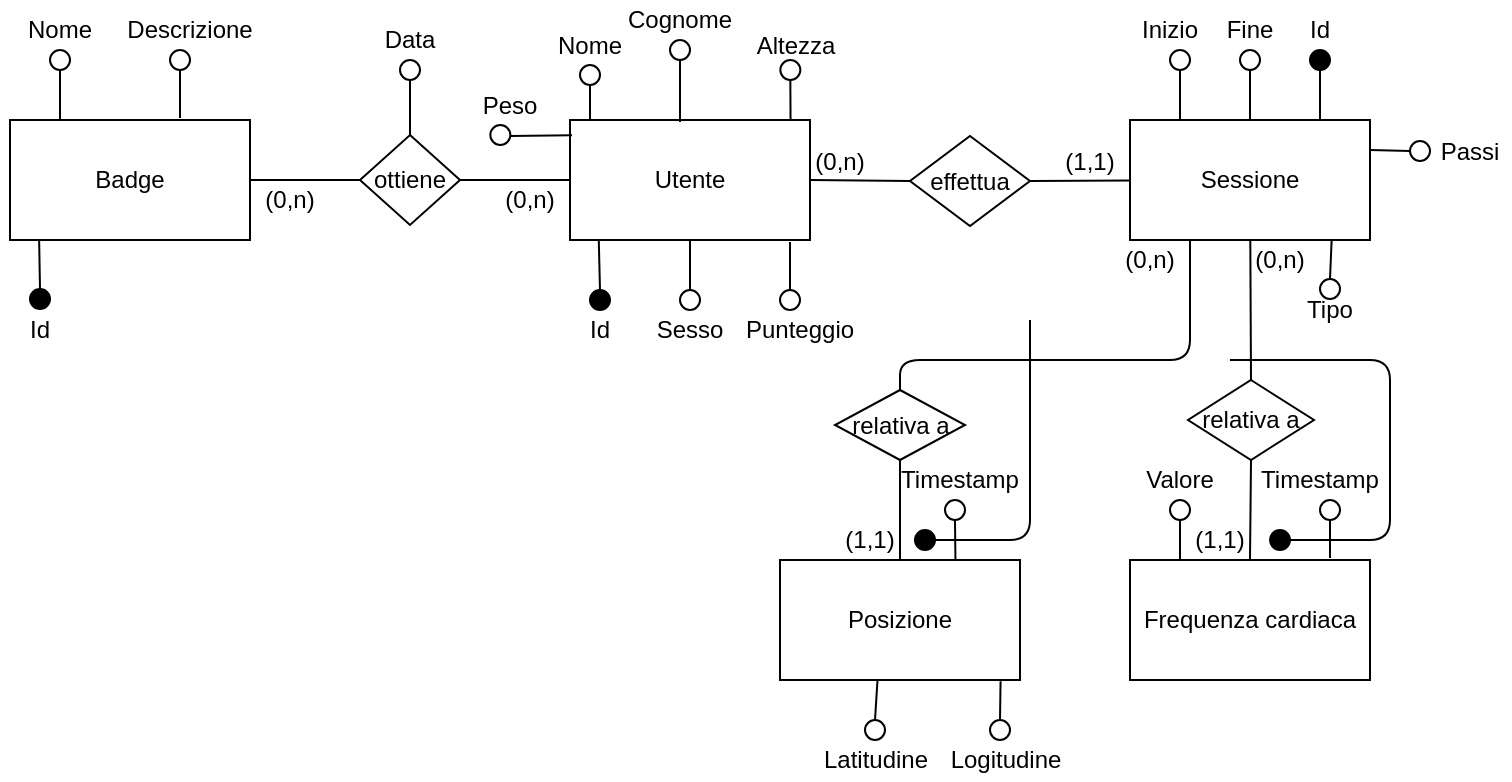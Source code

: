 <mxfile version="11.0.2" type="device"><diagram id="_ciZYbYBdOtLxQyPReFF" name="Page-1"><mxGraphModel dx="723" dy="403" grid="1" gridSize="10" guides="1" tooltips="1" connect="1" arrows="1" fold="1" page="1" pageScale="1" pageWidth="827" pageHeight="1169" math="0" shadow="0"><root><mxCell id="0"/><mxCell id="1" parent="0"/><mxCell id="Wx7xRdxi2Al4mISyVGjn-1" value="Utente" style="rounded=0;whiteSpace=wrap;html=1;" vertex="1" parent="1"><mxGeometry x="290" y="170" width="120" height="60" as="geometry"/></mxCell><mxCell id="Wx7xRdxi2Al4mISyVGjn-2" value="" style="ellipse;whiteSpace=wrap;html=1;aspect=fixed;" vertex="1" parent="1"><mxGeometry x="295" y="142.5" width="10" height="10" as="geometry"/></mxCell><mxCell id="Wx7xRdxi2Al4mISyVGjn-7" value="Nome" style="text;html=1;strokeColor=none;fillColor=none;align=center;verticalAlign=middle;whiteSpace=wrap;rounded=0;" vertex="1" parent="1"><mxGeometry x="280" y="122.5" width="40" height="20" as="geometry"/></mxCell><mxCell id="Wx7xRdxi2Al4mISyVGjn-9" value="Cognome" style="text;html=1;strokeColor=none;fillColor=none;align=center;verticalAlign=middle;whiteSpace=wrap;rounded=0;" vertex="1" parent="1"><mxGeometry x="325" y="110" width="40" height="20" as="geometry"/></mxCell><mxCell id="Wx7xRdxi2Al4mISyVGjn-10" value="" style="ellipse;whiteSpace=wrap;html=1;aspect=fixed;" vertex="1" parent="1"><mxGeometry x="340" y="130" width="10" height="10" as="geometry"/></mxCell><mxCell id="Wx7xRdxi2Al4mISyVGjn-12" value="" style="endArrow=none;html=1;entryX=0.5;entryY=1;entryDx=0;entryDy=0;" edge="1" parent="1" target="Wx7xRdxi2Al4mISyVGjn-2"><mxGeometry width="50" height="50" relative="1" as="geometry"><mxPoint x="300" y="170" as="sourcePoint"/><mxPoint x="445" y="120" as="targetPoint"/></mxGeometry></mxCell><mxCell id="Wx7xRdxi2Al4mISyVGjn-13" value="" style="endArrow=none;html=1;entryX=0.5;entryY=1;entryDx=0;entryDy=0;" edge="1" parent="1" target="Wx7xRdxi2Al4mISyVGjn-10"><mxGeometry width="50" height="50" relative="1" as="geometry"><mxPoint x="345" y="171" as="sourcePoint"/><mxPoint x="309.595" y="150" as="targetPoint"/></mxGeometry></mxCell><mxCell id="Wx7xRdxi2Al4mISyVGjn-14" value="Id" style="text;html=1;strokeColor=none;fillColor=none;align=center;verticalAlign=middle;whiteSpace=wrap;rounded=0;" vertex="1" parent="1"><mxGeometry x="285" y="265" width="40" height="20" as="geometry"/></mxCell><mxCell id="Wx7xRdxi2Al4mISyVGjn-15" value="Sesso" style="text;html=1;strokeColor=none;fillColor=none;align=center;verticalAlign=middle;whiteSpace=wrap;rounded=0;" vertex="1" parent="1"><mxGeometry x="330" y="265" width="40" height="20" as="geometry"/></mxCell><mxCell id="Wx7xRdxi2Al4mISyVGjn-16" value="Punteggio" style="text;html=1;strokeColor=none;fillColor=none;align=center;verticalAlign=middle;whiteSpace=wrap;rounded=0;" vertex="1" parent="1"><mxGeometry x="385" y="265" width="40" height="20" as="geometry"/></mxCell><mxCell id="Wx7xRdxi2Al4mISyVGjn-17" value="" style="ellipse;whiteSpace=wrap;html=1;aspect=fixed;fillColor=#000000;" vertex="1" parent="1"><mxGeometry x="300" y="255" width="10" height="10" as="geometry"/></mxCell><mxCell id="Wx7xRdxi2Al4mISyVGjn-18" value="" style="ellipse;whiteSpace=wrap;html=1;aspect=fixed;" vertex="1" parent="1"><mxGeometry x="345" y="255" width="10" height="10" as="geometry"/></mxCell><mxCell id="Wx7xRdxi2Al4mISyVGjn-19" value="" style="ellipse;whiteSpace=wrap;html=1;aspect=fixed;" vertex="1" parent="1"><mxGeometry x="395" y="255" width="10" height="10" as="geometry"/></mxCell><mxCell id="Wx7xRdxi2Al4mISyVGjn-20" value="" style="endArrow=none;html=1;exitX=0.5;exitY=0;exitDx=0;exitDy=0;entryX=0.12;entryY=1.008;entryDx=0;entryDy=0;entryPerimeter=0;" edge="1" parent="1" source="Wx7xRdxi2Al4mISyVGjn-17" target="Wx7xRdxi2Al4mISyVGjn-1"><mxGeometry width="50" height="50" relative="1" as="geometry"><mxPoint x="235" y="270" as="sourcePoint"/><mxPoint x="306" y="232" as="targetPoint"/></mxGeometry></mxCell><mxCell id="Wx7xRdxi2Al4mISyVGjn-21" value="" style="endArrow=none;html=1;exitX=0.5;exitY=0;exitDx=0;exitDy=0;" edge="1" parent="1" source="Wx7xRdxi2Al4mISyVGjn-18" target="Wx7xRdxi2Al4mISyVGjn-1"><mxGeometry width="50" height="50" relative="1" as="geometry"><mxPoint x="235" y="280" as="sourcePoint"/><mxPoint x="285" y="230" as="targetPoint"/></mxGeometry></mxCell><mxCell id="Wx7xRdxi2Al4mISyVGjn-22" value="" style="endArrow=none;html=1;exitX=0.5;exitY=0;exitDx=0;exitDy=0;" edge="1" parent="1" source="Wx7xRdxi2Al4mISyVGjn-19"><mxGeometry width="50" height="50" relative="1" as="geometry"><mxPoint x="425" y="280" as="sourcePoint"/><mxPoint x="400" y="231" as="targetPoint"/></mxGeometry></mxCell><mxCell id="Wx7xRdxi2Al4mISyVGjn-23" value="Badge" style="rounded=0;whiteSpace=wrap;html=1;fillColor=#FFFFFF;" vertex="1" parent="1"><mxGeometry x="10" y="170" width="120" height="60" as="geometry"/></mxCell><mxCell id="Wx7xRdxi2Al4mISyVGjn-24" value="ottiene" style="rhombus;whiteSpace=wrap;html=1;fillColor=#FFFFFF;" vertex="1" parent="1"><mxGeometry x="185" y="177.5" width="50" height="45" as="geometry"/></mxCell><mxCell id="Wx7xRdxi2Al4mISyVGjn-25" value="" style="endArrow=none;html=1;exitX=1;exitY=0.5;exitDx=0;exitDy=0;entryX=0;entryY=0.5;entryDx=0;entryDy=0;" edge="1" parent="1" source="Wx7xRdxi2Al4mISyVGjn-23" target="Wx7xRdxi2Al4mISyVGjn-24"><mxGeometry width="50" height="50" relative="1" as="geometry"><mxPoint x="140" y="260" as="sourcePoint"/><mxPoint x="190" y="210" as="targetPoint"/></mxGeometry></mxCell><mxCell id="Wx7xRdxi2Al4mISyVGjn-26" value="" style="endArrow=none;html=1;entryX=0;entryY=0.5;entryDx=0;entryDy=0;exitX=1;exitY=0.5;exitDx=0;exitDy=0;" edge="1" parent="1" source="Wx7xRdxi2Al4mISyVGjn-24" target="Wx7xRdxi2Al4mISyVGjn-1"><mxGeometry width="50" height="50" relative="1" as="geometry"><mxPoint x="220" y="260" as="sourcePoint"/><mxPoint x="270" y="210" as="targetPoint"/></mxGeometry></mxCell><mxCell id="Wx7xRdxi2Al4mISyVGjn-27" value="(0,n)" style="text;html=1;strokeColor=none;fillColor=none;align=center;verticalAlign=middle;whiteSpace=wrap;rounded=0;" vertex="1" parent="1"><mxGeometry x="130" y="200" width="40" height="20" as="geometry"/></mxCell><mxCell id="Wx7xRdxi2Al4mISyVGjn-28" value="(0,n)" style="text;html=1;strokeColor=none;fillColor=none;align=center;verticalAlign=middle;whiteSpace=wrap;rounded=0;" vertex="1" parent="1"><mxGeometry x="250" y="200" width="40" height="20" as="geometry"/></mxCell><mxCell id="Wx7xRdxi2Al4mISyVGjn-29" value="" style="ellipse;whiteSpace=wrap;html=1;aspect=fixed;fillColor=#000000;" vertex="1" parent="1"><mxGeometry x="20" y="254.5" width="10" height="10" as="geometry"/></mxCell><mxCell id="Wx7xRdxi2Al4mISyVGjn-30" value="" style="endArrow=none;html=1;exitX=0.5;exitY=0;exitDx=0;exitDy=0;entryX=0.12;entryY=1.008;entryDx=0;entryDy=0;entryPerimeter=0;" edge="1" parent="1" source="Wx7xRdxi2Al4mISyVGjn-29"><mxGeometry width="50" height="50" relative="1" as="geometry"><mxPoint x="-45" y="269.5" as="sourcePoint"/><mxPoint x="24.571" y="229.929" as="targetPoint"/></mxGeometry></mxCell><mxCell id="Wx7xRdxi2Al4mISyVGjn-31" value="Id" style="text;html=1;strokeColor=none;fillColor=none;align=center;verticalAlign=middle;whiteSpace=wrap;rounded=0;" vertex="1" parent="1"><mxGeometry x="5" y="265" width="40" height="20" as="geometry"/></mxCell><mxCell id="Wx7xRdxi2Al4mISyVGjn-35" value="" style="ellipse;whiteSpace=wrap;html=1;aspect=fixed;" vertex="1" parent="1"><mxGeometry x="205" y="140" width="10" height="10" as="geometry"/></mxCell><mxCell id="Wx7xRdxi2Al4mISyVGjn-36" value="" style="endArrow=none;html=1;exitX=0.5;exitY=0;exitDx=0;exitDy=0;entryX=0.5;entryY=1;entryDx=0;entryDy=0;" edge="1" parent="1" source="Wx7xRdxi2Al4mISyVGjn-24" target="Wx7xRdxi2Al4mISyVGjn-35"><mxGeometry width="50" height="50" relative="1" as="geometry"><mxPoint x="150" y="190" as="sourcePoint"/><mxPoint x="200" y="140" as="targetPoint"/></mxGeometry></mxCell><mxCell id="Wx7xRdxi2Al4mISyVGjn-37" value="Data" style="text;html=1;strokeColor=none;fillColor=none;align=center;verticalAlign=middle;whiteSpace=wrap;rounded=0;" vertex="1" parent="1"><mxGeometry x="190" y="120" width="40" height="20" as="geometry"/></mxCell><mxCell id="Wx7xRdxi2Al4mISyVGjn-38" value="" style="ellipse;whiteSpace=wrap;html=1;aspect=fixed;" vertex="1" parent="1"><mxGeometry x="30" y="135" width="10" height="10" as="geometry"/></mxCell><mxCell id="Wx7xRdxi2Al4mISyVGjn-39" value="" style="ellipse;whiteSpace=wrap;html=1;aspect=fixed;" vertex="1" parent="1"><mxGeometry x="90" y="135" width="10" height="10" as="geometry"/></mxCell><mxCell id="Wx7xRdxi2Al4mISyVGjn-40" value="" style="endArrow=none;html=1;entryX=0.5;entryY=1;entryDx=0;entryDy=0;" edge="1" parent="1" target="Wx7xRdxi2Al4mISyVGjn-38"><mxGeometry width="50" height="50" relative="1" as="geometry"><mxPoint x="35" y="170" as="sourcePoint"/><mxPoint x="150" y="110" as="targetPoint"/></mxGeometry></mxCell><mxCell id="Wx7xRdxi2Al4mISyVGjn-41" value="" style="endArrow=none;html=1;entryX=0.5;entryY=1;entryDx=0;entryDy=0;" edge="1" parent="1" target="Wx7xRdxi2Al4mISyVGjn-39"><mxGeometry width="50" height="50" relative="1" as="geometry"><mxPoint x="95" y="169" as="sourcePoint"/><mxPoint x="44.857" y="155.286" as="targetPoint"/></mxGeometry></mxCell><mxCell id="Wx7xRdxi2Al4mISyVGjn-42" value="Nome" style="text;html=1;strokeColor=none;fillColor=none;align=center;verticalAlign=middle;whiteSpace=wrap;rounded=0;" vertex="1" parent="1"><mxGeometry x="15" y="115" width="40" height="20" as="geometry"/></mxCell><mxCell id="Wx7xRdxi2Al4mISyVGjn-47" value="Descrizione" style="text;html=1;strokeColor=none;fillColor=none;align=center;verticalAlign=middle;whiteSpace=wrap;rounded=0;" vertex="1" parent="1"><mxGeometry x="80" y="115" width="40" height="20" as="geometry"/></mxCell><mxCell id="Wx7xRdxi2Al4mISyVGjn-48" value="Sessione" style="rounded=0;whiteSpace=wrap;html=1;fillColor=#FFFFFF;" vertex="1" parent="1"><mxGeometry x="570" y="170" width="120" height="60" as="geometry"/></mxCell><mxCell id="Wx7xRdxi2Al4mISyVGjn-49" value="effettua" style="rhombus;whiteSpace=wrap;html=1;fillColor=#FFFFFF;" vertex="1" parent="1"><mxGeometry x="460" y="178" width="60" height="45" as="geometry"/></mxCell><mxCell id="Wx7xRdxi2Al4mISyVGjn-50" value="" style="endArrow=none;html=1;exitX=1;exitY=0.5;exitDx=0;exitDy=0;entryX=0;entryY=0.5;entryDx=0;entryDy=0;" edge="1" parent="1" source="Wx7xRdxi2Al4mISyVGjn-1" target="Wx7xRdxi2Al4mISyVGjn-49"><mxGeometry width="50" height="50" relative="1" as="geometry"><mxPoint x="470" y="280" as="sourcePoint"/><mxPoint x="520" y="230" as="targetPoint"/></mxGeometry></mxCell><mxCell id="Wx7xRdxi2Al4mISyVGjn-51" value="" style="endArrow=none;html=1;exitX=1;exitY=0.5;exitDx=0;exitDy=0;" edge="1" parent="1" source="Wx7xRdxi2Al4mISyVGjn-49" target="Wx7xRdxi2Al4mISyVGjn-48"><mxGeometry width="50" height="50" relative="1" as="geometry"><mxPoint x="500" y="300" as="sourcePoint"/><mxPoint x="550" y="250" as="targetPoint"/></mxGeometry></mxCell><mxCell id="Wx7xRdxi2Al4mISyVGjn-52" value="(0,n)" style="text;html=1;strokeColor=none;fillColor=none;align=center;verticalAlign=middle;whiteSpace=wrap;rounded=0;" vertex="1" parent="1"><mxGeometry x="405" y="180.5" width="40" height="20" as="geometry"/></mxCell><mxCell id="Wx7xRdxi2Al4mISyVGjn-53" value="(1,1)" style="text;html=1;strokeColor=none;fillColor=none;align=center;verticalAlign=middle;whiteSpace=wrap;rounded=0;" vertex="1" parent="1"><mxGeometry x="530" y="180.5" width="40" height="20" as="geometry"/></mxCell><mxCell id="Wx7xRdxi2Al4mISyVGjn-54" value="" style="ellipse;whiteSpace=wrap;html=1;aspect=fixed;fillColor=#000000;" vertex="1" parent="1"><mxGeometry x="660" y="135" width="10" height="10" as="geometry"/></mxCell><mxCell id="Wx7xRdxi2Al4mISyVGjn-55" value="" style="endArrow=none;html=1;entryX=0.5;entryY=1;entryDx=0;entryDy=0;" edge="1" parent="1" target="Wx7xRdxi2Al4mISyVGjn-54"><mxGeometry width="50" height="50" relative="1" as="geometry"><mxPoint x="665" y="170" as="sourcePoint"/><mxPoint x="640" y="100" as="targetPoint"/></mxGeometry></mxCell><mxCell id="Wx7xRdxi2Al4mISyVGjn-56" value="Id" style="text;html=1;strokeColor=none;fillColor=none;align=center;verticalAlign=middle;whiteSpace=wrap;rounded=0;" vertex="1" parent="1"><mxGeometry x="645" y="115" width="40" height="20" as="geometry"/></mxCell><mxCell id="Wx7xRdxi2Al4mISyVGjn-58" value="" style="ellipse;whiteSpace=wrap;html=1;aspect=fixed;" vertex="1" parent="1"><mxGeometry x="665" y="249.5" width="10" height="10" as="geometry"/></mxCell><mxCell id="Wx7xRdxi2Al4mISyVGjn-59" value="" style="ellipse;whiteSpace=wrap;html=1;aspect=fixed;" vertex="1" parent="1"><mxGeometry x="590" y="135" width="10" height="10" as="geometry"/></mxCell><mxCell id="Wx7xRdxi2Al4mISyVGjn-61" value="" style="endArrow=none;html=1;entryX=0.5;entryY=1;entryDx=0;entryDy=0;" edge="1" parent="1" target="Wx7xRdxi2Al4mISyVGjn-59"><mxGeometry width="50" height="50" relative="1" as="geometry"><mxPoint x="595" y="170" as="sourcePoint"/><mxPoint x="650" y="130" as="targetPoint"/></mxGeometry></mxCell><mxCell id="Wx7xRdxi2Al4mISyVGjn-62" value="Inizio" style="text;html=1;strokeColor=none;fillColor=none;align=center;verticalAlign=middle;whiteSpace=wrap;rounded=0;" vertex="1" parent="1"><mxGeometry x="570" y="115" width="40" height="20" as="geometry"/></mxCell><mxCell id="Wx7xRdxi2Al4mISyVGjn-64" value="" style="ellipse;whiteSpace=wrap;html=1;aspect=fixed;" vertex="1" parent="1"><mxGeometry x="625" y="135" width="10" height="10" as="geometry"/></mxCell><mxCell id="Wx7xRdxi2Al4mISyVGjn-65" value="" style="endArrow=none;html=1;entryX=0.5;entryY=1;entryDx=0;entryDy=0;" edge="1" parent="1" target="Wx7xRdxi2Al4mISyVGjn-64"><mxGeometry width="50" height="50" relative="1" as="geometry"><mxPoint x="630" y="170" as="sourcePoint"/><mxPoint x="685" y="130" as="targetPoint"/></mxGeometry></mxCell><mxCell id="Wx7xRdxi2Al4mISyVGjn-66" value="Fine" style="text;html=1;strokeColor=none;fillColor=none;align=center;verticalAlign=middle;whiteSpace=wrap;rounded=0;" vertex="1" parent="1"><mxGeometry x="610" y="115" width="40" height="20" as="geometry"/></mxCell><mxCell id="Wx7xRdxi2Al4mISyVGjn-67" value="" style="endArrow=none;html=1;exitX=0.5;exitY=0;exitDx=0;exitDy=0;entryX=0.84;entryY=1.007;entryDx=0;entryDy=0;entryPerimeter=0;" edge="1" parent="1" source="Wx7xRdxi2Al4mISyVGjn-58" target="Wx7xRdxi2Al4mISyVGjn-48"><mxGeometry width="50" height="50" relative="1" as="geometry"><mxPoint x="600" y="290" as="sourcePoint"/><mxPoint x="650" y="240" as="targetPoint"/></mxGeometry></mxCell><mxCell id="Wx7xRdxi2Al4mISyVGjn-68" value="Tipo" style="text;html=1;strokeColor=none;fillColor=none;align=center;verticalAlign=middle;whiteSpace=wrap;rounded=0;" vertex="1" parent="1"><mxGeometry x="650" y="255" width="40" height="20" as="geometry"/></mxCell><mxCell id="Wx7xRdxi2Al4mISyVGjn-69" value="Frequenza cardiaca" style="rounded=0;whiteSpace=wrap;html=1;fillColor=#FFFFFF;" vertex="1" parent="1"><mxGeometry x="570" y="390" width="120" height="60" as="geometry"/></mxCell><mxCell id="Wx7xRdxi2Al4mISyVGjn-70" value="relativa a" style="rhombus;whiteSpace=wrap;html=1;fillColor=#FFFFFF;" vertex="1" parent="1"><mxGeometry x="599" y="300" width="63" height="40" as="geometry"/></mxCell><mxCell id="Wx7xRdxi2Al4mISyVGjn-71" value="" style="endArrow=none;html=1;exitX=0.5;exitY=0;exitDx=0;exitDy=0;" edge="1" parent="1" source="Wx7xRdxi2Al4mISyVGjn-70" target="Wx7xRdxi2Al4mISyVGjn-48"><mxGeometry width="50" height="50" relative="1" as="geometry"><mxPoint x="540" y="350" as="sourcePoint"/><mxPoint x="590" y="300" as="targetPoint"/></mxGeometry></mxCell><mxCell id="Wx7xRdxi2Al4mISyVGjn-72" value="" style="endArrow=none;html=1;entryX=0.5;entryY=1;entryDx=0;entryDy=0;exitX=0.5;exitY=0;exitDx=0;exitDy=0;" edge="1" parent="1" source="Wx7xRdxi2Al4mISyVGjn-69" target="Wx7xRdxi2Al4mISyVGjn-70"><mxGeometry width="50" height="50" relative="1" as="geometry"><mxPoint x="480" y="390" as="sourcePoint"/><mxPoint x="530" y="340" as="targetPoint"/></mxGeometry></mxCell><mxCell id="Wx7xRdxi2Al4mISyVGjn-73" value="Posizione" style="rounded=0;whiteSpace=wrap;html=1;fillColor=#FFFFFF;" vertex="1" parent="1"><mxGeometry x="395" y="390" width="120" height="60" as="geometry"/></mxCell><mxCell id="Wx7xRdxi2Al4mISyVGjn-74" value="relativa a" style="rhombus;whiteSpace=wrap;html=1;fillColor=#FFFFFF;" vertex="1" parent="1"><mxGeometry x="422.5" y="305" width="65" height="35" as="geometry"/></mxCell><mxCell id="Wx7xRdxi2Al4mISyVGjn-75" value="" style="endArrow=none;html=1;exitX=0.5;exitY=0;exitDx=0;exitDy=0;" edge="1" parent="1" source="Wx7xRdxi2Al4mISyVGjn-73" target="Wx7xRdxi2Al4mISyVGjn-74"><mxGeometry width="50" height="50" relative="1" as="geometry"><mxPoint x="510" y="390" as="sourcePoint"/><mxPoint x="560" y="340" as="targetPoint"/></mxGeometry></mxCell><mxCell id="Wx7xRdxi2Al4mISyVGjn-76" value="" style="endArrow=none;html=1;exitX=0.5;exitY=0;exitDx=0;exitDy=0;entryX=0.25;entryY=1;entryDx=0;entryDy=0;" edge="1" parent="1" source="Wx7xRdxi2Al4mISyVGjn-74" target="Wx7xRdxi2Al4mISyVGjn-48"><mxGeometry width="50" height="50" relative="1" as="geometry"><mxPoint x="490" y="310" as="sourcePoint"/><mxPoint x="540" y="260" as="targetPoint"/><Array as="points"><mxPoint x="455" y="290"/><mxPoint x="600" y="290"/></Array></mxGeometry></mxCell><mxCell id="Wx7xRdxi2Al4mISyVGjn-78" value="" style="ellipse;whiteSpace=wrap;html=1;aspect=fixed;fillColor=#FFFFFF;" vertex="1" parent="1"><mxGeometry x="665" y="360" width="10" height="10" as="geometry"/></mxCell><mxCell id="Wx7xRdxi2Al4mISyVGjn-79" value="" style="endArrow=none;html=1;entryX=0.5;entryY=1;entryDx=0;entryDy=0;" edge="1" parent="1" target="Wx7xRdxi2Al4mISyVGjn-78"><mxGeometry width="50" height="50" relative="1" as="geometry"><mxPoint x="670" y="389" as="sourcePoint"/><mxPoint x="740" y="340" as="targetPoint"/></mxGeometry></mxCell><mxCell id="Wx7xRdxi2Al4mISyVGjn-81" value="Valore" style="text;html=1;strokeColor=none;fillColor=none;align=center;verticalAlign=middle;whiteSpace=wrap;rounded=0;" vertex="1" parent="1"><mxGeometry x="575" y="340" width="40" height="20" as="geometry"/></mxCell><mxCell id="Wx7xRdxi2Al4mISyVGjn-83" value="" style="ellipse;whiteSpace=wrap;html=1;aspect=fixed;fillColor=#FFFFFF;" vertex="1" parent="1"><mxGeometry x="590" y="360" width="10" height="10" as="geometry"/></mxCell><mxCell id="Wx7xRdxi2Al4mISyVGjn-84" value="" style="endArrow=none;html=1;entryX=0.5;entryY=1;entryDx=0;entryDy=0;" edge="1" parent="1" target="Wx7xRdxi2Al4mISyVGjn-83"><mxGeometry width="50" height="50" relative="1" as="geometry"><mxPoint x="595" y="390" as="sourcePoint"/><mxPoint x="580" y="330" as="targetPoint"/></mxGeometry></mxCell><mxCell id="Wx7xRdxi2Al4mISyVGjn-85" value="Timestamp" style="text;html=1;strokeColor=none;fillColor=none;align=center;verticalAlign=middle;whiteSpace=wrap;rounded=0;" vertex="1" parent="1"><mxGeometry x="645" y="340" width="40" height="20" as="geometry"/></mxCell><mxCell id="Wx7xRdxi2Al4mISyVGjn-86" value="" style="endArrow=none;html=1;" edge="1" parent="1"><mxGeometry width="50" height="50" relative="1" as="geometry"><mxPoint x="650" y="380" as="sourcePoint"/><mxPoint x="620" y="290" as="targetPoint"/><Array as="points"><mxPoint x="700" y="380"/><mxPoint x="700" y="290"/></Array></mxGeometry></mxCell><mxCell id="Wx7xRdxi2Al4mISyVGjn-88" value="" style="ellipse;whiteSpace=wrap;html=1;aspect=fixed;fillColor=#000000;" vertex="1" parent="1"><mxGeometry x="640" y="375" width="10" height="10" as="geometry"/></mxCell><mxCell id="Wx7xRdxi2Al4mISyVGjn-90" value="" style="ellipse;whiteSpace=wrap;html=1;aspect=fixed;fillColor=#FFFFFF;" vertex="1" parent="1"><mxGeometry x="437.5" y="470" width="10" height="10" as="geometry"/></mxCell><mxCell id="Wx7xRdxi2Al4mISyVGjn-91" value="" style="ellipse;whiteSpace=wrap;html=1;aspect=fixed;fillColor=#FFFFFF;" vertex="1" parent="1"><mxGeometry x="500" y="470" width="10" height="10" as="geometry"/></mxCell><mxCell id="Wx7xRdxi2Al4mISyVGjn-97" value="Logitudine" style="text;html=1;strokeColor=none;fillColor=none;align=center;verticalAlign=middle;whiteSpace=wrap;rounded=0;" vertex="1" parent="1"><mxGeometry x="487.5" y="480" width="40" height="20" as="geometry"/></mxCell><mxCell id="Wx7xRdxi2Al4mISyVGjn-100" value="Latitudine" style="text;html=1;strokeColor=none;fillColor=none;align=center;verticalAlign=middle;whiteSpace=wrap;rounded=0;" vertex="1" parent="1"><mxGeometry x="422.5" y="480" width="40" height="20" as="geometry"/></mxCell><mxCell id="Wx7xRdxi2Al4mISyVGjn-101" value="" style="endArrow=none;html=1;exitX=0.5;exitY=0;exitDx=0;exitDy=0;entryX=0.406;entryY=1.006;entryDx=0;entryDy=0;entryPerimeter=0;" edge="1" parent="1" source="Wx7xRdxi2Al4mISyVGjn-90" target="Wx7xRdxi2Al4mISyVGjn-73"><mxGeometry width="50" height="50" relative="1" as="geometry"><mxPoint x="370" y="510" as="sourcePoint"/><mxPoint x="442" y="449" as="targetPoint"/></mxGeometry></mxCell><mxCell id="Wx7xRdxi2Al4mISyVGjn-102" value="" style="endArrow=none;html=1;exitX=0.5;exitY=0;exitDx=0;exitDy=0;entryX=0.919;entryY=1.011;entryDx=0;entryDy=0;entryPerimeter=0;" edge="1" parent="1" source="Wx7xRdxi2Al4mISyVGjn-91" target="Wx7xRdxi2Al4mISyVGjn-73"><mxGeometry width="50" height="50" relative="1" as="geometry"><mxPoint x="520" y="510" as="sourcePoint"/><mxPoint x="570" y="460" as="targetPoint"/></mxGeometry></mxCell><mxCell id="Wx7xRdxi2Al4mISyVGjn-103" value="(1,1)" style="text;html=1;strokeColor=none;fillColor=none;align=center;verticalAlign=middle;whiteSpace=wrap;rounded=0;" vertex="1" parent="1"><mxGeometry x="420" y="369.833" width="40" height="20" as="geometry"/></mxCell><mxCell id="Wx7xRdxi2Al4mISyVGjn-104" value="(1,1)" style="text;html=1;strokeColor=none;fillColor=none;align=center;verticalAlign=middle;whiteSpace=wrap;rounded=0;" vertex="1" parent="1"><mxGeometry x="595" y="370.167" width="40" height="20" as="geometry"/></mxCell><mxCell id="Wx7xRdxi2Al4mISyVGjn-105" value="(0,n)" style="text;html=1;strokeColor=none;fillColor=none;align=center;verticalAlign=middle;whiteSpace=wrap;rounded=0;" vertex="1" parent="1"><mxGeometry x="559.833" y="229.5" width="40" height="20" as="geometry"/></mxCell><mxCell id="Wx7xRdxi2Al4mISyVGjn-106" value="(0,n)" style="text;html=1;strokeColor=none;fillColor=none;align=center;verticalAlign=middle;whiteSpace=wrap;rounded=0;" vertex="1" parent="1"><mxGeometry x="625" y="229.5" width="40" height="20" as="geometry"/></mxCell><mxCell id="Wx7xRdxi2Al4mISyVGjn-107" value="" style="ellipse;whiteSpace=wrap;html=1;aspect=fixed;fillColor=#FFFFFF;" vertex="1" parent="1"><mxGeometry x="477.5" y="360" width="10" height="10" as="geometry"/></mxCell><mxCell id="Wx7xRdxi2Al4mISyVGjn-108" value="" style="endArrow=none;html=1;entryX=0.5;entryY=1;entryDx=0;entryDy=0;exitX=0.731;exitY=0;exitDx=0;exitDy=0;exitPerimeter=0;" edge="1" parent="1" source="Wx7xRdxi2Al4mISyVGjn-73" target="Wx7xRdxi2Al4mISyVGjn-107"><mxGeometry width="50" height="50" relative="1" as="geometry"><mxPoint x="483" y="389" as="sourcePoint"/><mxPoint x="550" y="340" as="targetPoint"/></mxGeometry></mxCell><mxCell id="Wx7xRdxi2Al4mISyVGjn-109" value="" style="ellipse;whiteSpace=wrap;html=1;aspect=fixed;fillColor=#000000;" vertex="1" parent="1"><mxGeometry x="462.5" y="375" width="10" height="10" as="geometry"/></mxCell><mxCell id="Wx7xRdxi2Al4mISyVGjn-110" value="" style="endArrow=none;html=1;exitX=1;exitY=0.5;exitDx=0;exitDy=0;" edge="1" parent="1" source="Wx7xRdxi2Al4mISyVGjn-109"><mxGeometry width="50" height="50" relative="1" as="geometry"><mxPoint x="490" y="410" as="sourcePoint"/><mxPoint x="520" y="270" as="targetPoint"/><Array as="points"><mxPoint x="520" y="380"/></Array></mxGeometry></mxCell><mxCell id="Wx7xRdxi2Al4mISyVGjn-111" value="Timestamp" style="text;html=1;strokeColor=none;fillColor=none;align=center;verticalAlign=middle;whiteSpace=wrap;rounded=0;" vertex="1" parent="1"><mxGeometry x="465" y="340" width="40" height="20" as="geometry"/></mxCell><mxCell id="Wx7xRdxi2Al4mISyVGjn-112" value="" style="ellipse;whiteSpace=wrap;html=1;aspect=fixed;fillColor=#FFFFFF;" vertex="1" parent="1"><mxGeometry x="710" y="180.5" width="10" height="10" as="geometry"/></mxCell><mxCell id="Wx7xRdxi2Al4mISyVGjn-113" value="" style="endArrow=none;html=1;exitX=1;exitY=0.25;exitDx=0;exitDy=0;entryX=0;entryY=0.5;entryDx=0;entryDy=0;" edge="1" parent="1" source="Wx7xRdxi2Al4mISyVGjn-48" target="Wx7xRdxi2Al4mISyVGjn-112"><mxGeometry width="50" height="50" relative="1" as="geometry"><mxPoint x="720" y="180" as="sourcePoint"/><mxPoint x="770" y="130" as="targetPoint"/></mxGeometry></mxCell><mxCell id="Wx7xRdxi2Al4mISyVGjn-114" value="Passi" style="text;html=1;strokeColor=none;fillColor=none;align=center;verticalAlign=middle;whiteSpace=wrap;rounded=0;" vertex="1" parent="1"><mxGeometry x="720" y="175.5" width="40" height="20" as="geometry"/></mxCell><mxCell id="Wx7xRdxi2Al4mISyVGjn-115" value="" style="ellipse;whiteSpace=wrap;html=1;aspect=fixed;" vertex="1" parent="1"><mxGeometry x="250.167" y="172.5" width="10" height="10" as="geometry"/></mxCell><mxCell id="Wx7xRdxi2Al4mISyVGjn-116" value="" style="endArrow=none;html=1;entryX=0.008;entryY=0.128;entryDx=0;entryDy=0;entryPerimeter=0;" edge="1" parent="1" target="Wx7xRdxi2Al4mISyVGjn-1"><mxGeometry width="50" height="50" relative="1" as="geometry"><mxPoint x="260" y="178" as="sourcePoint"/><mxPoint x="290" y="140" as="targetPoint"/></mxGeometry></mxCell><mxCell id="Wx7xRdxi2Al4mISyVGjn-118" value="Peso" style="text;html=1;strokeColor=none;fillColor=none;align=center;verticalAlign=middle;whiteSpace=wrap;rounded=0;" vertex="1" parent="1"><mxGeometry x="240" y="152.5" width="40" height="20" as="geometry"/></mxCell><mxCell id="Wx7xRdxi2Al4mISyVGjn-119" value="" style="ellipse;whiteSpace=wrap;html=1;aspect=fixed;" vertex="1" parent="1"><mxGeometry x="395.167" y="140" width="10" height="10" as="geometry"/></mxCell><mxCell id="Wx7xRdxi2Al4mISyVGjn-120" value="" style="endArrow=none;html=1;exitX=0.919;exitY=-0.006;exitDx=0;exitDy=0;exitPerimeter=0;entryX=0.5;entryY=1;entryDx=0;entryDy=0;" edge="1" parent="1" source="Wx7xRdxi2Al4mISyVGjn-1" target="Wx7xRdxi2Al4mISyVGjn-119"><mxGeometry width="50" height="50" relative="1" as="geometry"><mxPoint x="430" y="190" as="sourcePoint"/><mxPoint x="480" y="140" as="targetPoint"/></mxGeometry></mxCell><mxCell id="Wx7xRdxi2Al4mISyVGjn-121" value="Altezza" style="text;html=1;strokeColor=none;fillColor=none;align=center;verticalAlign=middle;whiteSpace=wrap;rounded=0;" vertex="1" parent="1"><mxGeometry x="382.5" y="122.5" width="40" height="20" as="geometry"/></mxCell></root></mxGraphModel></diagram></mxfile>